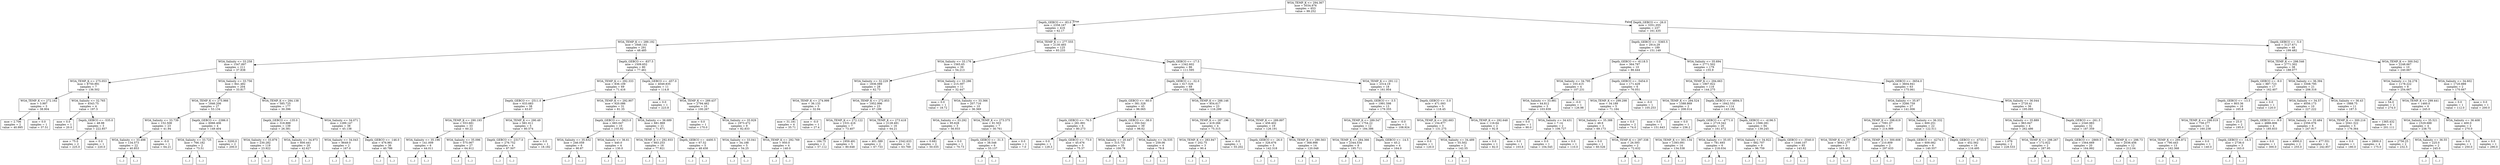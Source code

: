 digraph Tree {
node [shape=box] ;
0 [label="WOA_TEMP_K <= 294.367\nmse = 5034.976\nsamples = 653\nvalue = 99.252"] ;
1 [label="Depth_GEBCO <= -83.0\nmse = 2358.167\nsamples = 416\nvalue = 62.17"] ;
0 -> 1 [labeldistance=2.5, labelangle=45, headlabel="True"] ;
2 [label="WOA_TEMP_K <= 289.192\nmse = 1846.141\nsamples = 291\nvalue = 48.485"] ;
1 -> 2 ;
3 [label="WOA_Salinity <= 33.258\nmse = 1547.897\nsamples = 211\nvalue = 37.838"] ;
2 -> 3 ;
4 [label="WOA_TEMP_K <= 275.053\nmse = 8750.991\nsamples = 7\nvalue = 136.502"] ;
3 -> 4 ;
5 [label="WOA_TEMP_K <= 272.162\nmse = 3.997\nsamples = 3\nvalue = 38.904"] ;
4 -> 5 ;
6 [label="mse = 2.706\nsamples = 2\nvalue = 40.995"] ;
5 -> 6 ;
7 [label="mse = 0.0\nsamples = 1\nvalue = 37.51"] ;
5 -> 7 ;
8 [label="WOA_Salinity <= 32.765\nmse = 4543.75\nsamples = 4\nvalue = 197.5"] ;
4 -> 8 ;
9 [label="mse = 0.0\nsamples = 1\nvalue = 20.0"] ;
8 -> 9 ;
10 [label="Depth_GEBCO <= -535.0\nmse = 48.98\nsamples = 3\nvalue = 222.857"] ;
8 -> 10 ;
11 [label="mse = 75.0\nsamples = 2\nvalue = 225.0"] ;
10 -> 11 ;
12 [label="mse = 0.0\nsamples = 1\nvalue = 220.0"] ;
10 -> 12 ;
13 [label="WOA_Salinity <= 33.756\nmse = 841.482\nsamples = 204\nvalue = 33.817"] ;
3 -> 13 ;
14 [label="WOA_TEMP_K <= 275.966\nmse = 1846.206\nsamples = 27\nvalue = 53.134"] ;
13 -> 14 ;
15 [label="WOA_Salinity <= 33.739\nmse = 152.508\nsamples = 23\nvalue = 41.94"] ;
14 -> 15 ;
16 [label="WOA_Salinity <= 33.498\nmse = 134.573\nsamples = 22\nvalue = 40.853"] ;
15 -> 16 ;
17 [label="(...)"] ;
16 -> 17 ;
28 [label="(...)"] ;
16 -> 28 ;
51 [label="mse = -0.0\nsamples = 1\nvalue = 64.21"] ;
15 -> 51 ;
52 [label="Depth_GEBCO <= -2386.0\nmse = 6066.406\nsamples = 4\nvalue = 149.404"] ;
14 -> 52 ;
53 [label="WOA_Salinity <= 33.725\nmse = 766.182\nsamples = 2\nvalue = 73.51"] ;
52 -> 53 ;
54 [label="(...)"] ;
53 -> 54 ;
55 [label="(...)"] ;
53 -> 55 ;
56 [label="mse = 3200.0\nsamples = 2\nvalue = 200.0"] ;
52 -> 56 ;
57 [label="WOA_TEMP_K <= 284.138\nmse = 585.725\nsamples = 177\nvalue = 30.396"] ;
13 -> 57 ;
58 [label="Depth_GEBCO <= -135.0\nmse = 318.888\nsamples = 139\nvalue = 26.381"] ;
57 -> 58 ;
59 [label="WOA_Salinity <= 33.879\nmse = 230.282\nsamples = 119\nvalue = 23.922"] ;
58 -> 59 ;
60 [label="(...)"] ;
59 -> 60 ;
107 [label="(...)"] ;
59 -> 107 ;
248 [label="WOA_Salinity <= 34.973\nmse = 600.441\nsamples = 20\nvalue = 42.627"] ;
58 -> 248 ;
249 [label="(...)"] ;
248 -> 249 ;
262 [label="(...)"] ;
248 -> 262 ;
281 [label="WOA_Salinity <= 34.071\nmse = 1289.147\nsamples = 38\nvalue = 45.138"] ;
57 -> 281 ;
282 [label="WOA_Salinity <= 34.043\nmse = 8649.0\nsamples = 2\nvalue = 167.0"] ;
281 -> 282 ;
283 [label="(...)"] ;
282 -> 283 ;
284 [label="(...)"] ;
282 -> 284 ;
285 [label="Depth_GEBCO <= -146.0\nmse = 476.981\nsamples = 36\nvalue = 40.786"] ;
281 -> 285 ;
286 [label="(...)"] ;
285 -> 286 ;
345 [label="(...)"] ;
285 -> 345 ;
350 [label="Depth_GEBCO <= -837.5\nmse = 1509.652\nsamples = 80\nvalue = 77.461"] ;
2 -> 350 ;
351 [label="WOA_TEMP_K <= 292.333\nmse = 836.109\nsamples = 69\nvalue = 71.416"] ;
350 -> 351 ;
352 [label="Depth_GEBCO <= -2511.0\nmse = 633.683\nsamples = 38\nvalue = 63.67"] ;
351 -> 352 ;
353 [label="WOA_TEMP_K <= 290.193\nmse = 553.681\nsamples = 33\nvalue = 60.22"] ;
352 -> 353 ;
354 [label="WOA_Salinity <= 35.196\nmse = 141.009\nsamples = 6\nvalue = 44.011"] ;
353 -> 354 ;
355 [label="(...)"] ;
354 -> 355 ;
356 [label="(...)"] ;
354 -> 356 ;
365 [label="WOA_Salinity <= 35.096\nmse = 575.067\nsamples = 27\nvalue = 64.912"] ;
353 -> 365 ;
366 [label="(...)"] ;
365 -> 366 ;
371 [label="(...)"] ;
365 -> 371 ;
410 [label="WOA_TEMP_K <= 290.49\nmse = 681.611\nsamples = 5\nvalue = 80.574"] ;
352 -> 410 ;
411 [label="Depth_GEBCO <= -2317.0\nmse = 276.752\nsamples = 4\nvalue = 87.507"] ;
410 -> 411 ;
412 [label="(...)"] ;
411 -> 412 ;
413 [label="(...)"] ;
411 -> 413 ;
414 [label="mse = 0.0\nsamples = 1\nvalue = 18.182"] ;
410 -> 414 ;
415 [label="WOA_TEMP_K <= 292.907\nmse = 920.086\nsamples = 31\nvalue = 81.35"] ;
351 -> 415 ;
416 [label="Depth_GEBCO <= -3623.0\nmse = 683.047\nsamples = 10\nvalue = 105.92"] ;
415 -> 416 ;
417 [label="WOA_Salinity <= 35.632\nmse = 246.059\nsamples = 6\nvalue = 90.87"] ;
416 -> 417 ;
418 [label="(...)"] ;
417 -> 418 ;
419 [label="(...)"] ;
417 -> 419 ;
426 [label="WOA_Salinity <= 36.61\nmse = 440.0\nsamples = 4\nvalue = 130.0"] ;
416 -> 426 ;
427 [label="(...)"] ;
426 -> 427 ;
428 [label="(...)"] ;
426 -> 428 ;
431 [label="WOA_Salinity <= 36.689\nmse = 681.969\nsamples = 21\nvalue = 71.671"] ;
415 -> 431 ;
432 [label="WOA_TEMP_K <= 292.933\nmse = 663.253\nsamples = 16\nvalue = 77.921"] ;
431 -> 432 ;
433 [label="(...)"] ;
432 -> 433 ;
434 [label="(...)"] ;
432 -> 434 ;
459 [label="Depth_GEBCO <= -4400.5\nmse = 67.52\nsamples = 5\nvalue = 48.458"] ;
431 -> 459 ;
460 [label="(...)"] ;
459 -> 460 ;
463 [label="(...)"] ;
459 -> 463 ;
466 [label="Depth_GEBCO <= -457.0\nmse = 4049.835\nsamples = 11\nvalue = 114.8"] ;
350 -> 466 ;
467 [label="mse = 0.0\nsamples = 1\nvalue = 223.8"] ;
466 -> 467 ;
468 [label="WOA_TEMP_K <= 289.437\nmse = 2794.462\nsamples = 10\nvalue = 100.267"] ;
466 -> 468 ;
469 [label="mse = 0.0\nsamples = 1\nvalue = 170.0"] ;
468 -> 469 ;
470 [label="WOA_Salinity <= 35.929\nmse = 1973.472\nsamples = 9\nvalue = 82.833"] ;
468 -> 470 ;
471 [label="WOA_Salinity <= 33.041\nmse = 34.188\nsamples = 5\nvalue = 54.25"] ;
470 -> 471 ;
472 [label="(...)"] ;
471 -> 472 ;
477 [label="(...)"] ;
471 -> 477 ;
480 [label="WOA_TEMP_K <= 292.769\nmse = 950.0\nsamples = 4\nvalue = 140.0"] ;
470 -> 480 ;
481 [label="(...)"] ;
480 -> 481 ;
484 [label="(...)"] ;
480 -> 484 ;
485 [label="WOA_TEMP_K <= 277.555\nmse = 2130.465\nsamples = 125\nvalue = 93.233"] ;
1 -> 485 ;
486 [label="WOA_Salinity <= 33.176\nmse = 1565.65\nsamples = 39\nvalue = 54.213"] ;
485 -> 486 ;
487 [label="WOA_Salinity <= 32.229\nmse = 1836.089\nsamples = 28\nvalue = 62.73"] ;
486 -> 487 ;
488 [label="WOA_TEMP_K <= 274.999\nmse = 36.133\nsamples = 5\nvalue = 32.94"] ;
487 -> 488 ;
489 [label="mse = 31.181\nsamples = 4\nvalue = 35.71"] ;
488 -> 489 ;
490 [label="mse = -0.0\nsamples = 1\nvalue = 27.4"] ;
488 -> 490 ;
491 [label="WOA_TEMP_K <= 272.853\nmse = 1952.996\nsamples = 23\nvalue = 67.199"] ;
487 -> 491 ;
492 [label="WOA_TEMP_K <= 272.122\nmse = 1531.416\nsamples = 7\nvalue = 73.407"] ;
491 -> 492 ;
493 [label="mse = 184.75\nsamples = 2\nvalue = 57.112"] ;
492 -> 493 ;
494 [label="mse = 1959.491\nsamples = 5\nvalue = 80.648"] ;
492 -> 494 ;
495 [label="WOA_TEMP_K <= 273.418\nmse = 2128.491\nsamples = 16\nvalue = 64.21"] ;
491 -> 495 ;
496 [label="mse = 401.389\nsamples = 2\nvalue = 67.733"] ;
495 -> 496 ;
497 [label="mse = 2342.633\nsamples = 14\nvalue = 63.769"] ;
495 -> 497 ;
498 [label="WOA_Salinity <= 33.286\nmse = 215.397\nsamples = 11\nvalue = 32.447"] ;
486 -> 498 ;
499 [label="mse = 0.0\nsamples = 1\nvalue = 18.72"] ;
498 -> 499 ;
500 [label="WOA_Salinity <= 33.366\nmse = 207.716\nsamples = 10\nvalue = 36.369"] ;
498 -> 500 ;
501 [label="WOA_Salinity <= 33.292\nmse = 95.628\nsamples = 3\nvalue = 56.933"] ;
500 -> 501 ;
502 [label="mse = 0.681\nsamples = 2\nvalue = 50.035"] ;
501 -> 502 ;
503 [label="mse = 0.0\nsamples = 1\nvalue = 70.73"] ;
501 -> 503 ;
504 [label="WOA_TEMP_K <= 273.375\nmse = 91.503\nsamples = 7\nvalue = 30.761"] ;
500 -> 504 ;
505 [label="Depth_GEBCO <= -31.5\nmse = 38.548\nsamples = 6\nvalue = 33.137"] ;
504 -> 505 ;
506 [label="(...)"] ;
505 -> 506 ;
511 [label="(...)"] ;
505 -> 511 ;
512 [label="mse = 0.0\nsamples = 1\nvalue = 7.0"] ;
504 -> 512 ;
513 [label="Depth_GEBCO <= -17.5\nmse = 1342.602\nsamples = 86\nvalue = 111.595"] ;
485 -> 513 ;
514 [label="Depth_GEBCO <= -32.0\nmse = 617.526\nsamples = 68\nvalue = 102.399"] ;
513 -> 514 ;
515 [label="Depth_GEBCO <= -60.0\nmse = 381.328\nsamples = 45\nvalue = 96.065"] ;
514 -> 515 ;
516 [label="Depth_GEBCO <= -76.5\nmse = 281.891\nsamples = 6\nvalue = 80.273"] ;
515 -> 516 ;
517 [label="mse = 0.0\nsamples = 1\nvalue = 129.3"] ;
516 -> 517 ;
518 [label="Depth_GEBCO <= -73.0\nmse = 45.676\nsamples = 5\nvalue = 75.37"] ;
516 -> 518 ;
519 [label="(...)"] ;
518 -> 519 ;
520 [label="(...)"] ;
518 -> 520 ;
527 [label="Depth_GEBCO <= -38.0\nmse = 350.542\nsamples = 39\nvalue = 98.62"] ;
515 -> 527 ;
528 [label="WOA_Salinity <= 20.447\nmse = 315.731\nsamples = 35\nvalue = 100.78"] ;
527 -> 528 ;
529 [label="(...)"] ;
528 -> 529 ;
530 [label="(...)"] ;
528 -> 530 ;
575 [label="WOA_Salinity <= 34.535\nmse = 259.06\nsamples = 4\nvalue = 79.8"] ;
527 -> 575 ;
576 [label="(...)"] ;
575 -> 576 ;
579 [label="(...)"] ;
575 -> 579 ;
582 [label="WOA_TEMP_K <= 288.146\nmse = 854.617\nsamples = 23\nvalue = 116.299"] ;
514 -> 582 ;
583 [label="WOA_TEMP_K <= 287.196\nmse = 419.266\nsamples = 4\nvalue = 75.315"] ;
582 -> 583 ;
584 [label="WOA_TEMP_K <= 283.947\nmse = 202.75\nsamples = 3\nvalue = 90.4"] ;
583 -> 584 ;
585 [label="(...)"] ;
584 -> 585 ;
588 [label="(...)"] ;
584 -> 588 ;
589 [label="mse = -0.0\nsamples = 1\nvalue = 55.202"] ;
583 -> 589 ;
590 [label="WOA_TEMP_K <= 289.897\nmse = 456.402\nsamples = 19\nvalue = 126.191"] ;
582 -> 590 ;
591 [label="Depth_GEBCO <= -26.0\nmse = 326.676\nsamples = 5\nvalue = 142.318"] ;
590 -> 591 ;
592 [label="(...)"] ;
591 -> 592 ;
599 [label="(...)"] ;
591 -> 599 ;
600 [label="WOA_TEMP_K <= 290.563\nmse = 368.998\nsamples = 14\nvalue = 120.048"] ;
590 -> 600 ;
601 [label="(...)"] ;
600 -> 601 ;
604 [label="(...)"] ;
600 -> 604 ;
619 [label="WOA_TEMP_K <= 291.12\nmse = 2314.19\nsamples = 18\nvalue = 161.954"] ;
513 -> 619 ;
620 [label="Depth_GEBCO <= -3.5\nmse = 1991.598\nsamples = 13\nvalue = 179.355"] ;
619 -> 620 ;
621 [label="WOA_TEMP_K <= 289.547\nmse = 1754.22\nsamples = 12\nvalue = 184.386"] ;
620 -> 621 ;
622 [label="WOA_TEMP_K <= 284.366\nmse = 2344.534\nsamples = 8\nvalue = 195.711"] ;
621 -> 622 ;
623 [label="(...)"] ;
622 -> 623 ;
632 [label="(...)"] ;
622 -> 632 ;
635 [label="Depth_GEBCO <= -14.5\nmse = 45.2\nsamples = 4\nvalue = 164.0"] ;
621 -> 635 ;
636 [label="(...)"] ;
635 -> 636 ;
639 [label="(...)"] ;
635 -> 639 ;
642 [label="mse = -0.0\nsamples = 1\nvalue = 108.924"] ;
620 -> 642 ;
643 [label="Depth_GEBCO <= -3.0\nmse = 471.093\nsamples = 5\nvalue = 118.45"] ;
619 -> 643 ;
644 [label="WOA_TEMP_K <= 292.683\nmse = 154.877\nsamples = 3\nvalue = 131.275"] ;
643 -> 644 ;
645 [label="mse = 0.0\nsamples = 1\nvalue = 120.0"] ;
644 -> 645 ;
646 [label="WOA_Salinity <= 34.489\nmse = 55.502\nsamples = 2\nvalue = 142.55"] ;
644 -> 646 ;
647 [label="(...)"] ;
646 -> 647 ;
648 [label="(...)"] ;
646 -> 648 ;
649 [label="WOA_TEMP_K <= 292.648\nmse = 116.64\nsamples = 2\nvalue = 92.8"] ;
643 -> 649 ;
650 [label="mse = 0.0\nsamples = 1\nvalue = 82.0"] ;
649 -> 650 ;
651 [label="mse = 0.0\nsamples = 1\nvalue = 103.6"] ;
649 -> 651 ;
652 [label="Depth_GEBCO <= -26.0\nmse = 3351.055\nsamples = 237\nvalue = 161.435"] ;
0 -> 652 [labeldistance=2.5, labelangle=-45, headlabel="False"] ;
653 [label="Depth_GEBCO <= -5365.5\nmse = 2914.29\nsamples = 189\nvalue = 151.149"] ;
652 -> 653 ;
654 [label="Depth_GEBCO <= -6118.5\nmse = 364.797\nsamples = 10\nvalue = 86.444"] ;
653 -> 654 ;
655 [label="WOA_Salinity <= 34.795\nmse = 103.415\nsamples = 4\nvalue = 107.231"] ;
654 -> 655 ;
656 [label="WOA_Salinity <= 33.981\nmse = 44.812\nsamples = 3\nvalue = 103.939"] ;
655 -> 656 ;
657 [label="mse = 0.0\nsamples = 1\nvalue = 90.0"] ;
656 -> 657 ;
658 [label="WOA_Salinity <= 34.431\nmse = 7.14\nsamples = 2\nvalue = 106.727"] ;
656 -> 658 ;
659 [label="mse = 0.0\nsamples = 1\nvalue = 104.545"] ;
658 -> 659 ;
660 [label="mse = 0.0\nsamples = 1\nvalue = 110.0"] ;
658 -> 660 ;
661 [label="mse = -0.0\nsamples = 1\nvalue = 126.98"] ;
655 -> 661 ;
662 [label="Depth_GEBCO <= -5454.0\nmse = 171.429\nsamples = 6\nvalue = 76.051"] ;
654 -> 662 ;
663 [label="WOA_TEMP_K <= 299.298\nmse = 34.189\nsamples = 5\nvalue = 71.184"] ;
662 -> 663 ;
664 [label="WOA_Salinity <= 35.388\nmse = 48.9\nsamples = 3\nvalue = 69.173"] ;
663 -> 664 ;
665 [label="mse = 0.0\nsamples = 1\nvalue = 60.526"] ;
664 -> 665 ;
666 [label="WOA_TEMP_K <= 297.338\nmse = 26.593\nsamples = 2\nvalue = 72.632"] ;
664 -> 666 ;
667 [label="(...)"] ;
666 -> 667 ;
668 [label="(...)"] ;
666 -> 668 ;
669 [label="mse = 0.0\nsamples = 2\nvalue = 74.0"] ;
663 -> 669 ;
670 [label="mse = -0.0\nsamples = 1\nvalue = 105.253"] ;
662 -> 670 ;
671 [label="WOA_Salinity <= 35.694\nmse = 2771.502\nsamples = 179\nvalue = 155.9"] ;
653 -> 671 ;
672 [label="WOA_TEMP_K <= 294.663\nmse = 1907.922\nsamples = 116\nvalue = 144.275"] ;
671 -> 672 ;
673 [label="WOA_TEMP_K <= 294.524\nmse = 1588.869\nsamples = 2\nvalue = 208.014"] ;
672 -> 673 ;
674 [label="mse = 0.0\nsamples = 1\nvalue = 151.643"] ;
673 -> 674 ;
675 [label="mse = 0.0\nsamples = 1\nvalue = 236.2"] ;
673 -> 675 ;
676 [label="Depth_GEBCO <= -4694.5\nmse = 1842.551\nsamples = 114\nvalue = 143.182"] ;
672 -> 676 ;
677 [label="Depth_GEBCO <= -4771.0\nmse = 2719.342\nsamples = 20\nvalue = 161.472"] ;
676 -> 677 ;
678 [label="WOA_TEMP_K <= 301.134\nmse = 1393.091\nsamples = 14\nvalue = 134.538"] ;
677 -> 678 ;
679 [label="(...)"] ;
678 -> 679 ;
702 [label="(...)"] ;
678 -> 702 ;
705 [label="WOA_Salinity <= 35.05\nmse = 781.693\nsamples = 6\nvalue = 218.034"] ;
677 -> 705 ;
706 [label="(...)"] ;
705 -> 706 ;
711 [label="(...)"] ;
705 -> 711 ;
712 [label="Depth_GEBCO <= -4196.5\nmse = 1566.281\nsamples = 94\nvalue = 139.245"] ;
676 -> 712 ;
713 [label="WOA_Salinity <= 34.922\nmse = 682.707\nsamples = 9\nvalue = 96.759"] ;
712 -> 713 ;
714 [label="(...)"] ;
713 -> 714 ;
719 [label="(...)"] ;
713 -> 719 ;
730 [label="Depth_GEBCO <= -3540.0\nmse = 1446.107\nsamples = 85\nvalue = 143.82"] ;
712 -> 730 ;
731 [label="(...)"] ;
730 -> 731 ;
754 [label="(...)"] ;
730 -> 754 ;
881 [label="Depth_GEBCO <= -3654.0\nmse = 3604.941\nsamples = 63\nvalue = 175.061"] ;
671 -> 881 ;
882 [label="WOA_Salinity <= 35.97\nmse = 3266.759\nsamples = 27\nvalue = 141.006"] ;
881 -> 882 ;
883 [label="WOA_TEMP_K <= 298.619\nmse = 7091.07\nsamples = 5\nvalue = 214.989"] ;
882 -> 883 ;
884 [label="WOA_TEMP_K <= 297.327\nmse = 4662.277\nsamples = 3\nvalue = 165.402"] ;
883 -> 884 ;
885 [label="(...)"] ;
884 -> 885 ;
886 [label="(...)"] ;
884 -> 886 ;
889 [label="WOA_TEMP_K <= 300.608\nmse = 210.809\nsamples = 2\nvalue = 297.633"] ;
883 -> 889 ;
890 [label="(...)"] ;
889 -> 890 ;
891 [label="(...)"] ;
889 -> 891 ;
892 [label="WOA_Salinity <= 36.332\nmse = 600.251\nsamples = 22\nvalue = 122.511"] ;
882 -> 892 ;
893 [label="Depth_GEBCO <= -4274.5\nmse = 609.082\nsamples = 6\nvalue = 140.557"] ;
892 -> 893 ;
894 [label="(...)"] ;
893 -> 894 ;
899 [label="(...)"] ;
893 -> 899 ;
904 [label="Depth_GEBCO <= -4733.5\nmse = 452.562\nsamples = 16\nvalue = 116.495"] ;
892 -> 904 ;
905 [label="(...)"] ;
904 -> 905 ;
912 [label="(...)"] ;
904 -> 912 ;
935 [label="WOA_Salinity <= 36.044\nmse = 2720.41\nsamples = 36\nvalue = 195.093"] ;
881 -> 935 ;
936 [label="WOA_Salinity <= 35.889\nmse = 963.847\nsamples = 4\nvalue = 262.486"] ;
935 -> 936 ;
937 [label="mse = 1.076\nsamples = 2\nvalue = 228.533"] ;
936 -> 937 ;
938 [label="WOA_TEMP_K <= 298.267\nmse = 172.922\nsamples = 2\nvalue = 287.95"] ;
936 -> 938 ;
939 [label="(...)"] ;
938 -> 939 ;
940 [label="(...)"] ;
938 -> 940 ;
941 [label="Depth_GEBCO <= -261.5\nmse = 2340.983\nsamples = 32\nvalue = 187.359"] ;
935 -> 941 ;
942 [label="Depth_GEBCO <= -2869.5\nmse = 1564.669\nsamples = 20\nvalue = 164.992"] ;
941 -> 942 ;
943 [label="(...)"] ;
942 -> 943 ;
964 [label="(...)"] ;
942 -> 964 ;
969 [label="WOA_TEMP_K <= 298.73\nmse = 2036.456\nsamples = 12\nvalue = 212.04"] ;
941 -> 969 ;
970 [label="(...)"] ;
969 -> 970 ;
977 [label="(...)"] ;
969 -> 977 ;
982 [label="Depth_GEBCO <= -5.0\nmse = 3127.671\nsamples = 48\nvalue = 199.482"] ;
652 -> 982 ;
983 [label="WOA_TEMP_K <= 298.546\nmse = 2771.302\nsamples = 38\nvalue = 188.077"] ;
982 -> 983 ;
984 [label="Depth_GEBCO <= -9.0\nmse = 887.723\nsamples = 17\nvalue = 162.407"] ;
983 -> 984 ;
985 [label="Depth_GEBCO <= -13.5\nmse = 803.36\nsamples = 16\nvalue = 165.8"] ;
984 -> 985 ;
986 [label="WOA_TEMP_K <= 298.019\nmse = 758.277\nsamples = 14\nvalue = 160.238"] ;
985 -> 986 ;
987 [label="WOA_TEMP_K <= 295.872\nmse = 790.443\nsamples = 13\nvalue = 162.368"] ;
986 -> 987 ;
988 [label="(...)"] ;
987 -> 988 ;
991 [label="(...)"] ;
987 -> 991 ;
998 [label="mse = 0.0\nsamples = 1\nvalue = 140.0"] ;
986 -> 998 ;
999 [label="mse = 25.0\nsamples = 2\nvalue = 195.0"] ;
985 -> 999 ;
1000 [label="mse = 0.0\nsamples = 1\nvalue = 120.0"] ;
984 -> 1000 ;
1001 [label="WOA_Salinity <= 36.394\nmse = 3308.795\nsamples = 21\nvalue = 206.316"] ;
983 -> 1001 ;
1002 [label="WOA_Salinity <= 34.57\nmse = 4056.173\nsamples = 10\nvalue = 227.222"] ;
1001 -> 1002 ;
1003 [label="Depth_GEBCO <= -9.0\nmse = 4886.806\nsamples = 4\nvalue = 185.833"] ;
1002 -> 1003 ;
1004 [label="Depth_GEBCO <= -14.5\nmse = 2736.0\nsamples = 3\nvalue = 163.0"] ;
1003 -> 1004 ;
1005 [label="(...)"] ;
1004 -> 1005 ;
1006 [label="(...)"] ;
1004 -> 1006 ;
1007 [label="mse = 0.0\nsamples = 1\nvalue = 300.0"] ;
1003 -> 1007 ;
1008 [label="WOA_Salinity <= 35.484\nmse = 2356.076\nsamples = 6\nvalue = 247.917"] ;
1002 -> 1008 ;
1009 [label="mse = 4900.0\nsamples = 2\nvalue = 255.0"] ;
1008 -> 1009 ;
1010 [label="mse = 477.551\nsamples = 4\nvalue = 242.857"] ;
1008 -> 1010 ;
1011 [label="WOA_Salinity <= 36.43\nmse = 1888.75\nsamples = 11\nvalue = 187.5"] ;
1001 -> 1011 ;
1012 [label="WOA_TEMP_K <= 300.216\nmse = 2041.322\nsamples = 5\nvalue = 176.364"] ;
1011 -> 1012 ;
1013 [label="mse = 0.0\nsamples = 1\nvalue = 180.0"] ;
1012 -> 1013 ;
1014 [label="mse = 2800.0\nsamples = 4\nvalue = 175.0"] ;
1012 -> 1014 ;
1015 [label="mse = 1365.432\nsamples = 6\nvalue = 201.111"] ;
1011 -> 1015 ;
1016 [label="WOA_TEMP_K <= 300.542\nmse = 2248.667\nsamples = 10\nvalue = 240.667"] ;
982 -> 1016 ;
1017 [label="WOA_Salinity <= 34.278\nmse = 1178.222\nsamples = 8\nvalue = 254.667"] ;
1016 -> 1017 ;
1018 [label="mse = 54.0\nsamples = 2\nvalue = 274.0"] ;
1017 -> 1018 ;
1019 [label="WOA_TEMP_K <= 299.441\nmse = 1460.0\nsamples = 6\nvalue = 245.0"] ;
1017 -> 1019 ;
1020 [label="WOA_Salinity <= 35.521\nmse = 1529.688\nsamples = 4\nvalue = 238.75"] ;
1019 -> 1020 ;
1021 [label="mse = 2756.25\nsamples = 2\nvalue = 232.5"] ;
1020 -> 1021 ;
1022 [label="WOA_Salinity <= 36.55\nmse = 225.0\nsamples = 2\nvalue = 245.0"] ;
1020 -> 1022 ;
1023 [label="(...)"] ;
1022 -> 1023 ;
1024 [label="(...)"] ;
1022 -> 1024 ;
1025 [label="WOA_Salinity <= 36.408\nmse = 400.0\nsamples = 2\nvalue = 270.0"] ;
1019 -> 1025 ;
1026 [label="mse = 0.0\nsamples = 1\nvalue = 250.0"] ;
1025 -> 1026 ;
1027 [label="mse = 0.0\nsamples = 1\nvalue = 290.0"] ;
1025 -> 1027 ;
1028 [label="WOA_Salinity <= 34.602\nmse = 1720.889\nsamples = 2\nvalue = 170.667"] ;
1016 -> 1028 ;
1029 [label="mse = 0.0\nsamples = 1\nvalue = 112.0"] ;
1028 -> 1029 ;
1030 [label="mse = 0.0\nsamples = 1\nvalue = 200.0"] ;
1028 -> 1030 ;
}